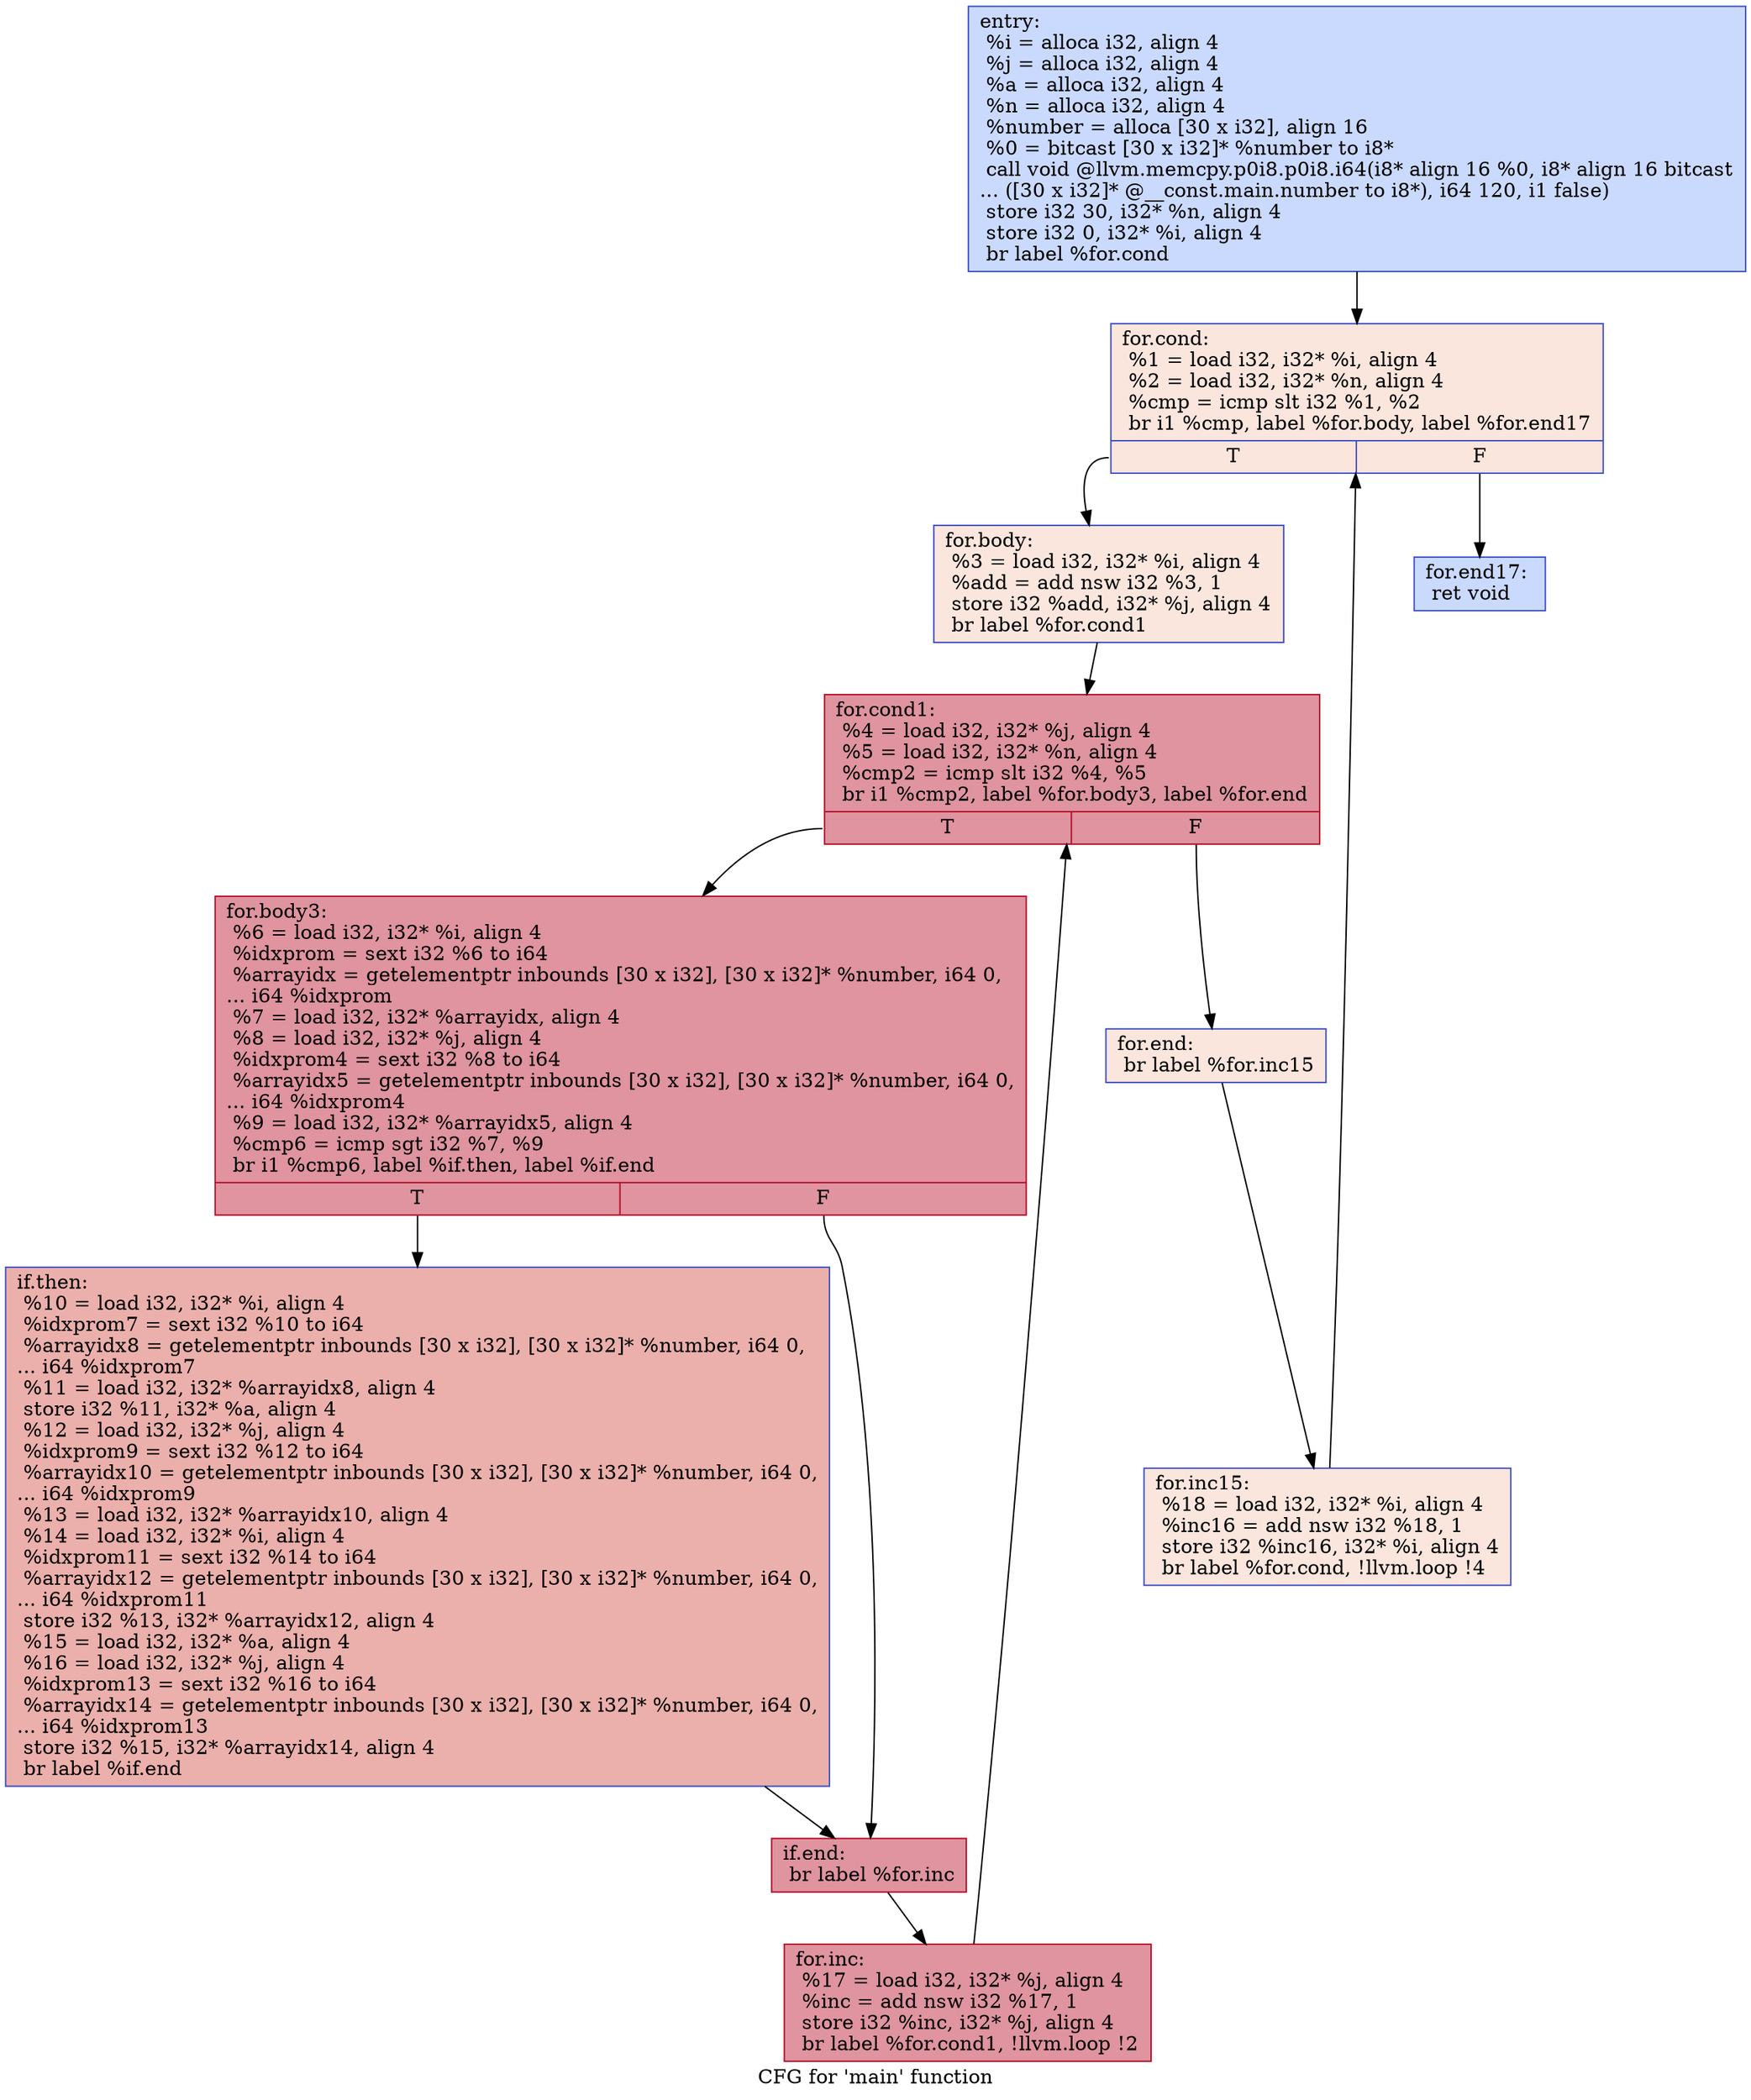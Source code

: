 digraph "CFG for 'main' function" {
	label="CFG for 'main' function";

	Node0x556503021340 [shape=record,color="#3d50c3ff", style=filled, fillcolor="#88abfd70",label="{entry:\l  %i = alloca i32, align 4\l  %j = alloca i32, align 4\l  %a = alloca i32, align 4\l  %n = alloca i32, align 4\l  %number = alloca [30 x i32], align 16\l  %0 = bitcast [30 x i32]* %number to i8*\l  call void @llvm.memcpy.p0i8.p0i8.i64(i8* align 16 %0, i8* align 16 bitcast\l... ([30 x i32]* @__const.main.number to i8*), i64 120, i1 false)\l  store i32 30, i32* %n, align 4\l  store i32 0, i32* %i, align 4\l  br label %for.cond\l}"];
	Node0x556503021340 -> Node0x5565030220f0;
	Node0x5565030220f0 [shape=record,color="#3d50c3ff", style=filled, fillcolor="#f3c7b170",label="{for.cond:                                         \l  %1 = load i32, i32* %i, align 4\l  %2 = load i32, i32* %n, align 4\l  %cmp = icmp slt i32 %1, %2\l  br i1 %cmp, label %for.body, label %for.end17\l|{<s0>T|<s1>F}}"];
	Node0x5565030220f0:s0 -> Node0x5565030223b0;
	Node0x5565030220f0:s1 -> Node0x556503022430;
	Node0x5565030223b0 [shape=record,color="#3d50c3ff", style=filled, fillcolor="#f3c7b170",label="{for.body:                                         \l  %3 = load i32, i32* %i, align 4\l  %add = add nsw i32 %3, 1\l  store i32 %add, i32* %j, align 4\l  br label %for.cond1\l}"];
	Node0x5565030223b0 -> Node0x556503022750;
	Node0x556503022750 [shape=record,color="#b70d28ff", style=filled, fillcolor="#b70d2870",label="{for.cond1:                                        \l  %4 = load i32, i32* %j, align 4\l  %5 = load i32, i32* %n, align 4\l  %cmp2 = icmp slt i32 %4, %5\l  br i1 %cmp2, label %for.body3, label %for.end\l|{<s0>T|<s1>F}}"];
	Node0x556503022750:s0 -> Node0x556503022ba0;
	Node0x556503022750:s1 -> Node0x556503022bf0;
	Node0x556503022ba0 [shape=record,color="#b70d28ff", style=filled, fillcolor="#b70d2870",label="{for.body3:                                        \l  %6 = load i32, i32* %i, align 4\l  %idxprom = sext i32 %6 to i64\l  %arrayidx = getelementptr inbounds [30 x i32], [30 x i32]* %number, i64 0,\l... i64 %idxprom\l  %7 = load i32, i32* %arrayidx, align 4\l  %8 = load i32, i32* %j, align 4\l  %idxprom4 = sext i32 %8 to i64\l  %arrayidx5 = getelementptr inbounds [30 x i32], [30 x i32]* %number, i64 0,\l... i64 %idxprom4\l  %9 = load i32, i32* %arrayidx5, align 4\l  %cmp6 = icmp sgt i32 %7, %9\l  br i1 %cmp6, label %if.then, label %if.end\l|{<s0>T|<s1>F}}"];
	Node0x556503022ba0:s0 -> Node0x5565030228b0;
	Node0x556503022ba0:s1 -> Node0x5565030233d0;
	Node0x5565030228b0 [shape=record,color="#3d50c3ff", style=filled, fillcolor="#d24b4070",label="{if.then:                                          \l  %10 = load i32, i32* %i, align 4\l  %idxprom7 = sext i32 %10 to i64\l  %arrayidx8 = getelementptr inbounds [30 x i32], [30 x i32]* %number, i64 0,\l... i64 %idxprom7\l  %11 = load i32, i32* %arrayidx8, align 4\l  store i32 %11, i32* %a, align 4\l  %12 = load i32, i32* %j, align 4\l  %idxprom9 = sext i32 %12 to i64\l  %arrayidx10 = getelementptr inbounds [30 x i32], [30 x i32]* %number, i64 0,\l... i64 %idxprom9\l  %13 = load i32, i32* %arrayidx10, align 4\l  %14 = load i32, i32* %i, align 4\l  %idxprom11 = sext i32 %14 to i64\l  %arrayidx12 = getelementptr inbounds [30 x i32], [30 x i32]* %number, i64 0,\l... i64 %idxprom11\l  store i32 %13, i32* %arrayidx12, align 4\l  %15 = load i32, i32* %a, align 4\l  %16 = load i32, i32* %j, align 4\l  %idxprom13 = sext i32 %16 to i64\l  %arrayidx14 = getelementptr inbounds [30 x i32], [30 x i32]* %number, i64 0,\l... i64 %idxprom13\l  store i32 %15, i32* %arrayidx14, align 4\l  br label %if.end\l}"];
	Node0x5565030228b0 -> Node0x5565030233d0;
	Node0x5565030233d0 [shape=record,color="#b70d28ff", style=filled, fillcolor="#b70d2870",label="{if.end:                                           \l  br label %for.inc\l}"];
	Node0x5565030233d0 -> Node0x556503024350;
	Node0x556503024350 [shape=record,color="#b70d28ff", style=filled, fillcolor="#b70d2870",label="{for.inc:                                          \l  %17 = load i32, i32* %j, align 4\l  %inc = add nsw i32 %17, 1\l  store i32 %inc, i32* %j, align 4\l  br label %for.cond1, !llvm.loop !2\l}"];
	Node0x556503024350 -> Node0x556503022750;
	Node0x556503022bf0 [shape=record,color="#3d50c3ff", style=filled, fillcolor="#f3c7b170",label="{for.end:                                          \l  br label %for.inc15\l}"];
	Node0x556503022bf0 -> Node0x556503025190;
	Node0x556503025190 [shape=record,color="#3d50c3ff", style=filled, fillcolor="#f3c7b170",label="{for.inc15:                                        \l  %18 = load i32, i32* %i, align 4\l  %inc16 = add nsw i32 %18, 1\l  store i32 %inc16, i32* %i, align 4\l  br label %for.cond, !llvm.loop !4\l}"];
	Node0x556503025190 -> Node0x5565030220f0;
	Node0x556503022430 [shape=record,color="#3d50c3ff", style=filled, fillcolor="#88abfd70",label="{for.end17:                                        \l  ret void\l}"];
}
